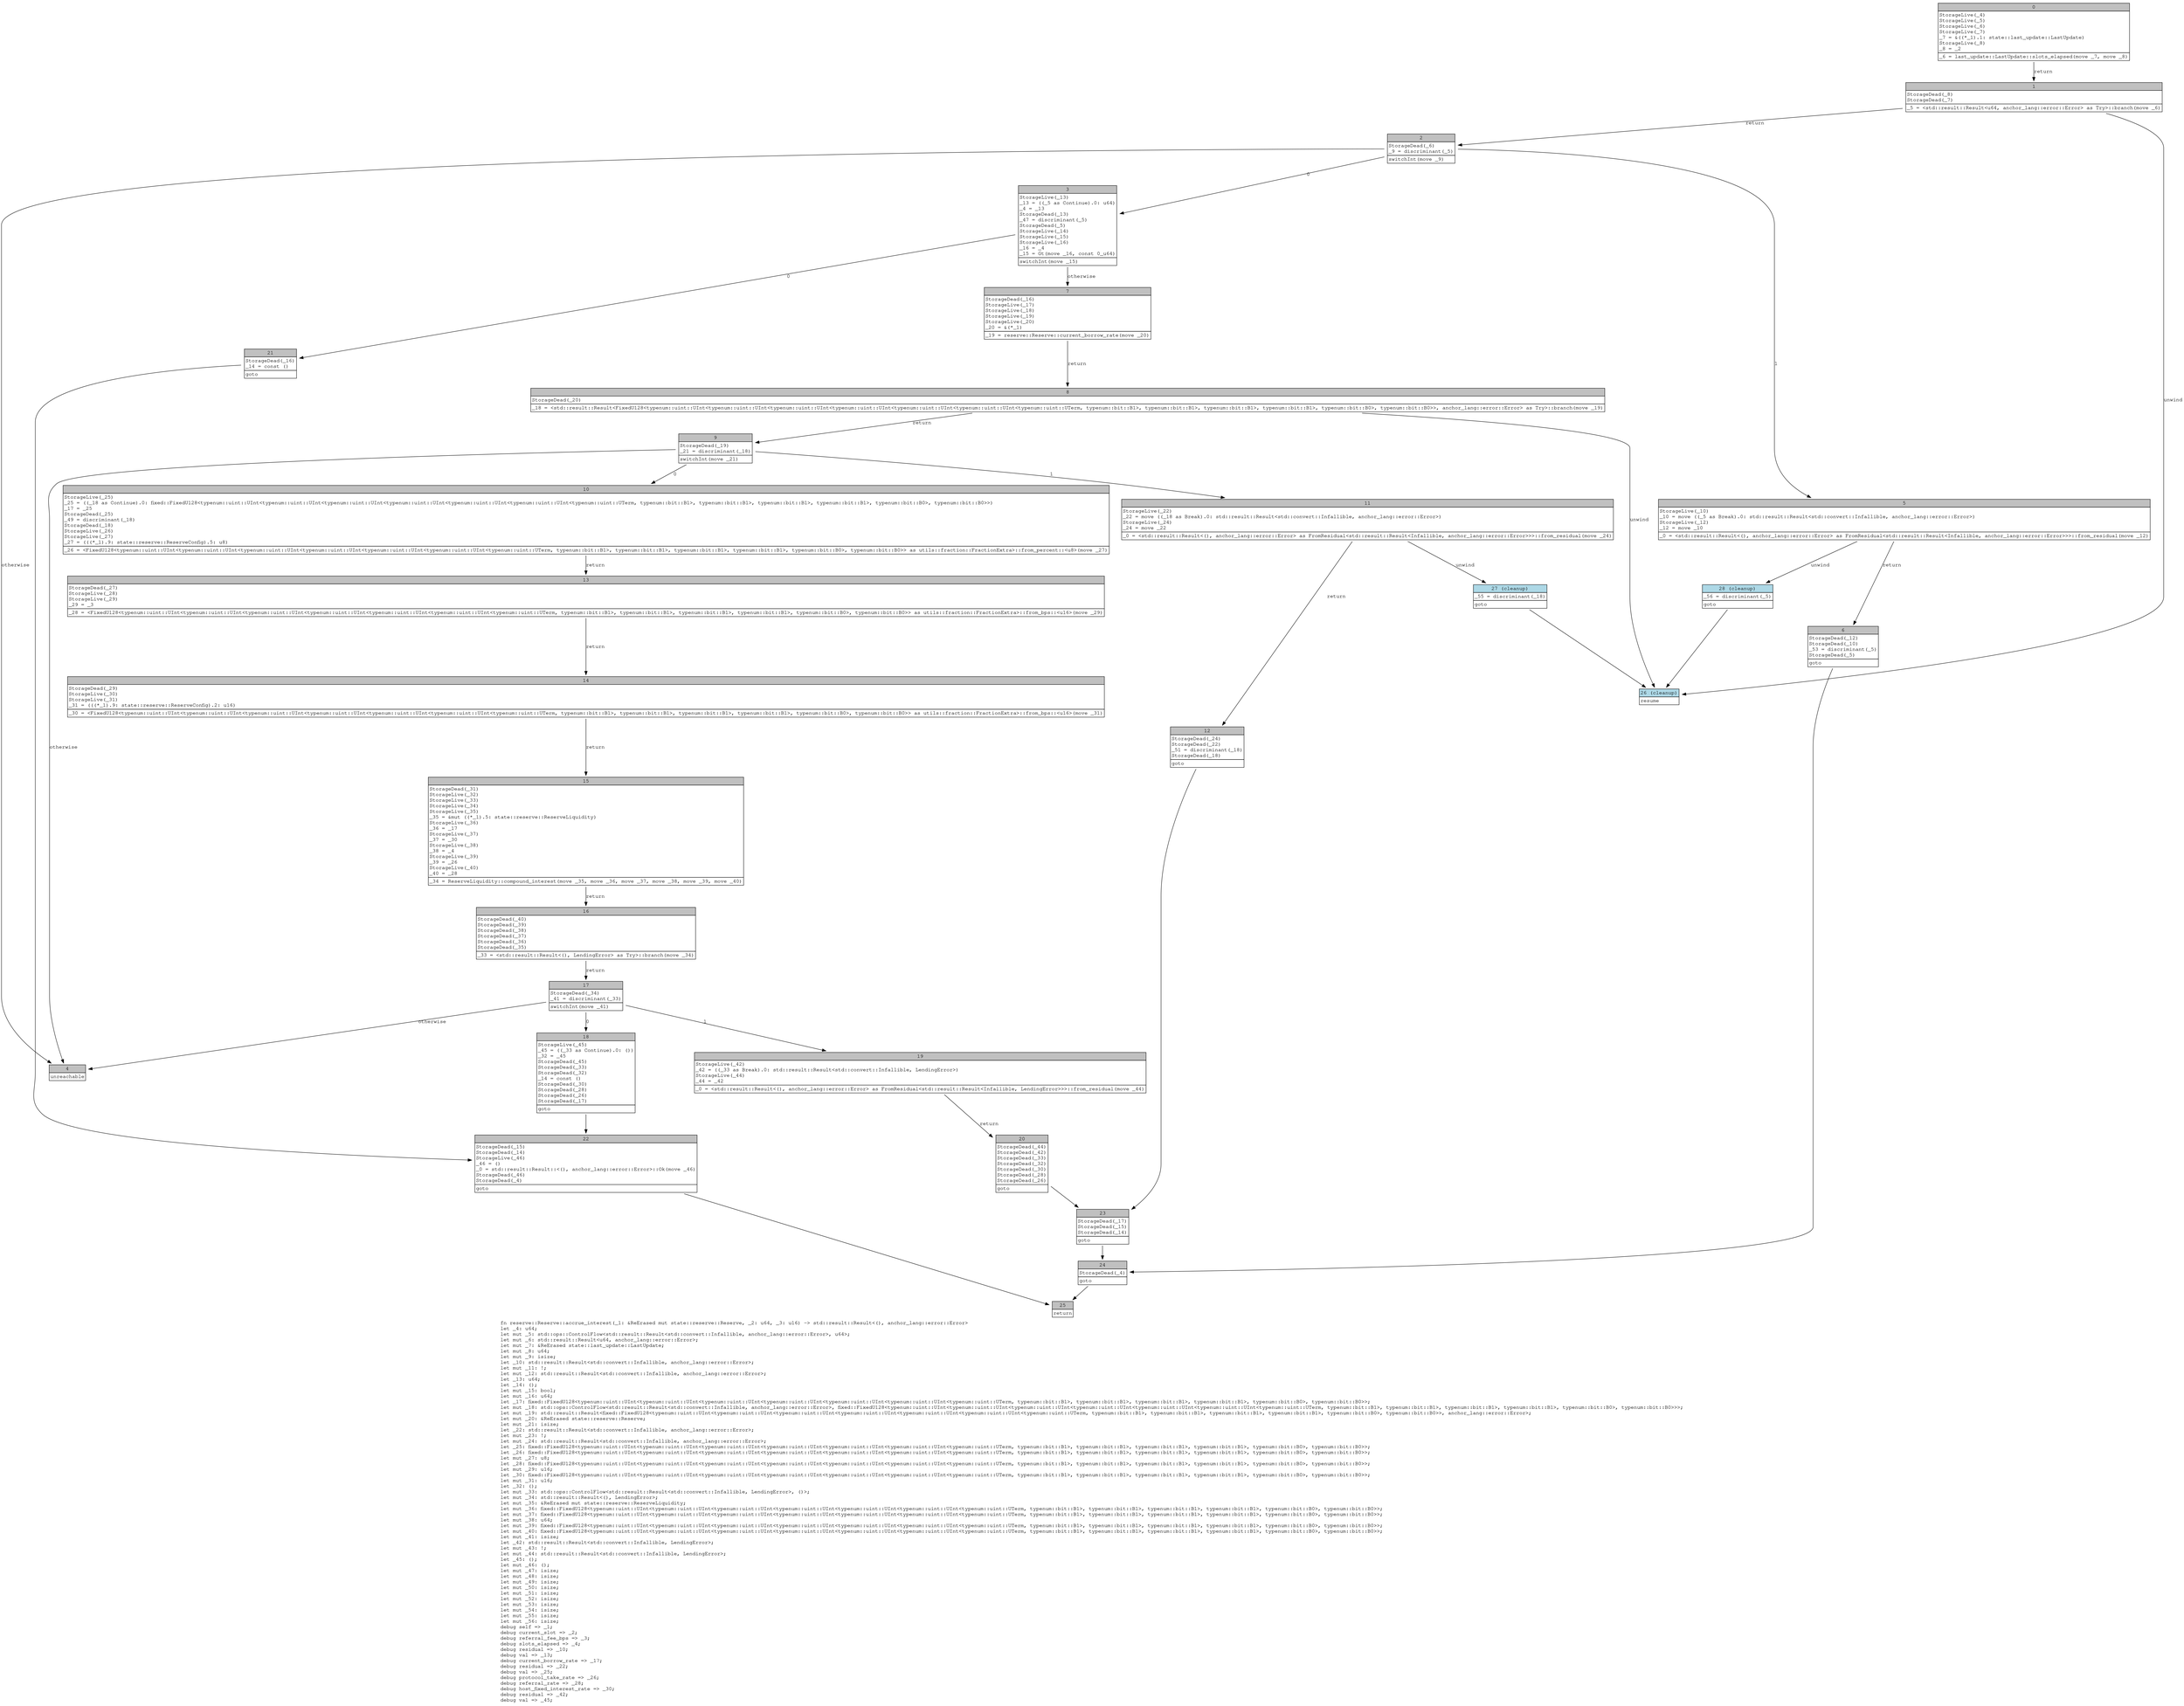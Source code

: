 digraph Mir_0_1882 {
    graph [fontname="Courier, monospace"];
    node [fontname="Courier, monospace"];
    edge [fontname="Courier, monospace"];
    label=<fn reserve::Reserve::accrue_interest(_1: &amp;ReErased mut state::reserve::Reserve, _2: u64, _3: u16) -&gt; std::result::Result&lt;(), anchor_lang::error::Error&gt;<br align="left"/>let _4: u64;<br align="left"/>let mut _5: std::ops::ControlFlow&lt;std::result::Result&lt;std::convert::Infallible, anchor_lang::error::Error&gt;, u64&gt;;<br align="left"/>let mut _6: std::result::Result&lt;u64, anchor_lang::error::Error&gt;;<br align="left"/>let mut _7: &amp;ReErased state::last_update::LastUpdate;<br align="left"/>let mut _8: u64;<br align="left"/>let mut _9: isize;<br align="left"/>let _10: std::result::Result&lt;std::convert::Infallible, anchor_lang::error::Error&gt;;<br align="left"/>let mut _11: !;<br align="left"/>let mut _12: std::result::Result&lt;std::convert::Infallible, anchor_lang::error::Error&gt;;<br align="left"/>let _13: u64;<br align="left"/>let _14: ();<br align="left"/>let mut _15: bool;<br align="left"/>let mut _16: u64;<br align="left"/>let _17: fixed::FixedU128&lt;typenum::uint::UInt&lt;typenum::uint::UInt&lt;typenum::uint::UInt&lt;typenum::uint::UInt&lt;typenum::uint::UInt&lt;typenum::uint::UInt&lt;typenum::uint::UTerm, typenum::bit::B1&gt;, typenum::bit::B1&gt;, typenum::bit::B1&gt;, typenum::bit::B1&gt;, typenum::bit::B0&gt;, typenum::bit::B0&gt;&gt;;<br align="left"/>let mut _18: std::ops::ControlFlow&lt;std::result::Result&lt;std::convert::Infallible, anchor_lang::error::Error&gt;, fixed::FixedU128&lt;typenum::uint::UInt&lt;typenum::uint::UInt&lt;typenum::uint::UInt&lt;typenum::uint::UInt&lt;typenum::uint::UInt&lt;typenum::uint::UInt&lt;typenum::uint::UTerm, typenum::bit::B1&gt;, typenum::bit::B1&gt;, typenum::bit::B1&gt;, typenum::bit::B1&gt;, typenum::bit::B0&gt;, typenum::bit::B0&gt;&gt;&gt;;<br align="left"/>let mut _19: std::result::Result&lt;fixed::FixedU128&lt;typenum::uint::UInt&lt;typenum::uint::UInt&lt;typenum::uint::UInt&lt;typenum::uint::UInt&lt;typenum::uint::UInt&lt;typenum::uint::UInt&lt;typenum::uint::UTerm, typenum::bit::B1&gt;, typenum::bit::B1&gt;, typenum::bit::B1&gt;, typenum::bit::B1&gt;, typenum::bit::B0&gt;, typenum::bit::B0&gt;&gt;, anchor_lang::error::Error&gt;;<br align="left"/>let mut _20: &amp;ReErased state::reserve::Reserve;<br align="left"/>let mut _21: isize;<br align="left"/>let _22: std::result::Result&lt;std::convert::Infallible, anchor_lang::error::Error&gt;;<br align="left"/>let mut _23: !;<br align="left"/>let mut _24: std::result::Result&lt;std::convert::Infallible, anchor_lang::error::Error&gt;;<br align="left"/>let _25: fixed::FixedU128&lt;typenum::uint::UInt&lt;typenum::uint::UInt&lt;typenum::uint::UInt&lt;typenum::uint::UInt&lt;typenum::uint::UInt&lt;typenum::uint::UInt&lt;typenum::uint::UTerm, typenum::bit::B1&gt;, typenum::bit::B1&gt;, typenum::bit::B1&gt;, typenum::bit::B1&gt;, typenum::bit::B0&gt;, typenum::bit::B0&gt;&gt;;<br align="left"/>let _26: fixed::FixedU128&lt;typenum::uint::UInt&lt;typenum::uint::UInt&lt;typenum::uint::UInt&lt;typenum::uint::UInt&lt;typenum::uint::UInt&lt;typenum::uint::UInt&lt;typenum::uint::UTerm, typenum::bit::B1&gt;, typenum::bit::B1&gt;, typenum::bit::B1&gt;, typenum::bit::B1&gt;, typenum::bit::B0&gt;, typenum::bit::B0&gt;&gt;;<br align="left"/>let mut _27: u8;<br align="left"/>let _28: fixed::FixedU128&lt;typenum::uint::UInt&lt;typenum::uint::UInt&lt;typenum::uint::UInt&lt;typenum::uint::UInt&lt;typenum::uint::UInt&lt;typenum::uint::UInt&lt;typenum::uint::UTerm, typenum::bit::B1&gt;, typenum::bit::B1&gt;, typenum::bit::B1&gt;, typenum::bit::B1&gt;, typenum::bit::B0&gt;, typenum::bit::B0&gt;&gt;;<br align="left"/>let mut _29: u16;<br align="left"/>let _30: fixed::FixedU128&lt;typenum::uint::UInt&lt;typenum::uint::UInt&lt;typenum::uint::UInt&lt;typenum::uint::UInt&lt;typenum::uint::UInt&lt;typenum::uint::UInt&lt;typenum::uint::UTerm, typenum::bit::B1&gt;, typenum::bit::B1&gt;, typenum::bit::B1&gt;, typenum::bit::B1&gt;, typenum::bit::B0&gt;, typenum::bit::B0&gt;&gt;;<br align="left"/>let mut _31: u16;<br align="left"/>let _32: ();<br align="left"/>let mut _33: std::ops::ControlFlow&lt;std::result::Result&lt;std::convert::Infallible, LendingError&gt;, ()&gt;;<br align="left"/>let mut _34: std::result::Result&lt;(), LendingError&gt;;<br align="left"/>let mut _35: &amp;ReErased mut state::reserve::ReserveLiquidity;<br align="left"/>let mut _36: fixed::FixedU128&lt;typenum::uint::UInt&lt;typenum::uint::UInt&lt;typenum::uint::UInt&lt;typenum::uint::UInt&lt;typenum::uint::UInt&lt;typenum::uint::UInt&lt;typenum::uint::UTerm, typenum::bit::B1&gt;, typenum::bit::B1&gt;, typenum::bit::B1&gt;, typenum::bit::B1&gt;, typenum::bit::B0&gt;, typenum::bit::B0&gt;&gt;;<br align="left"/>let mut _37: fixed::FixedU128&lt;typenum::uint::UInt&lt;typenum::uint::UInt&lt;typenum::uint::UInt&lt;typenum::uint::UInt&lt;typenum::uint::UInt&lt;typenum::uint::UInt&lt;typenum::uint::UTerm, typenum::bit::B1&gt;, typenum::bit::B1&gt;, typenum::bit::B1&gt;, typenum::bit::B1&gt;, typenum::bit::B0&gt;, typenum::bit::B0&gt;&gt;;<br align="left"/>let mut _38: u64;<br align="left"/>let mut _39: fixed::FixedU128&lt;typenum::uint::UInt&lt;typenum::uint::UInt&lt;typenum::uint::UInt&lt;typenum::uint::UInt&lt;typenum::uint::UInt&lt;typenum::uint::UInt&lt;typenum::uint::UTerm, typenum::bit::B1&gt;, typenum::bit::B1&gt;, typenum::bit::B1&gt;, typenum::bit::B1&gt;, typenum::bit::B0&gt;, typenum::bit::B0&gt;&gt;;<br align="left"/>let mut _40: fixed::FixedU128&lt;typenum::uint::UInt&lt;typenum::uint::UInt&lt;typenum::uint::UInt&lt;typenum::uint::UInt&lt;typenum::uint::UInt&lt;typenum::uint::UInt&lt;typenum::uint::UTerm, typenum::bit::B1&gt;, typenum::bit::B1&gt;, typenum::bit::B1&gt;, typenum::bit::B1&gt;, typenum::bit::B0&gt;, typenum::bit::B0&gt;&gt;;<br align="left"/>let mut _41: isize;<br align="left"/>let _42: std::result::Result&lt;std::convert::Infallible, LendingError&gt;;<br align="left"/>let mut _43: !;<br align="left"/>let mut _44: std::result::Result&lt;std::convert::Infallible, LendingError&gt;;<br align="left"/>let _45: ();<br align="left"/>let mut _46: ();<br align="left"/>let mut _47: isize;<br align="left"/>let mut _48: isize;<br align="left"/>let mut _49: isize;<br align="left"/>let mut _50: isize;<br align="left"/>let mut _51: isize;<br align="left"/>let mut _52: isize;<br align="left"/>let mut _53: isize;<br align="left"/>let mut _54: isize;<br align="left"/>let mut _55: isize;<br align="left"/>let mut _56: isize;<br align="left"/>debug self =&gt; _1;<br align="left"/>debug current_slot =&gt; _2;<br align="left"/>debug referral_fee_bps =&gt; _3;<br align="left"/>debug slots_elapsed =&gt; _4;<br align="left"/>debug residual =&gt; _10;<br align="left"/>debug val =&gt; _13;<br align="left"/>debug current_borrow_rate =&gt; _17;<br align="left"/>debug residual =&gt; _22;<br align="left"/>debug val =&gt; _25;<br align="left"/>debug protocol_take_rate =&gt; _26;<br align="left"/>debug referral_rate =&gt; _28;<br align="left"/>debug host_fixed_interest_rate =&gt; _30;<br align="left"/>debug residual =&gt; _42;<br align="left"/>debug val =&gt; _45;<br align="left"/>>;
    bb0__0_1882 [shape="none", label=<<table border="0" cellborder="1" cellspacing="0"><tr><td bgcolor="gray" align="center" colspan="1">0</td></tr><tr><td align="left" balign="left">StorageLive(_4)<br/>StorageLive(_5)<br/>StorageLive(_6)<br/>StorageLive(_7)<br/>_7 = &amp;((*_1).1: state::last_update::LastUpdate)<br/>StorageLive(_8)<br/>_8 = _2<br/></td></tr><tr><td align="left">_6 = last_update::LastUpdate::slots_elapsed(move _7, move _8)</td></tr></table>>];
    bb1__0_1882 [shape="none", label=<<table border="0" cellborder="1" cellspacing="0"><tr><td bgcolor="gray" align="center" colspan="1">1</td></tr><tr><td align="left" balign="left">StorageDead(_8)<br/>StorageDead(_7)<br/></td></tr><tr><td align="left">_5 = &lt;std::result::Result&lt;u64, anchor_lang::error::Error&gt; as Try&gt;::branch(move _6)</td></tr></table>>];
    bb2__0_1882 [shape="none", label=<<table border="0" cellborder="1" cellspacing="0"><tr><td bgcolor="gray" align="center" colspan="1">2</td></tr><tr><td align="left" balign="left">StorageDead(_6)<br/>_9 = discriminant(_5)<br/></td></tr><tr><td align="left">switchInt(move _9)</td></tr></table>>];
    bb3__0_1882 [shape="none", label=<<table border="0" cellborder="1" cellspacing="0"><tr><td bgcolor="gray" align="center" colspan="1">3</td></tr><tr><td align="left" balign="left">StorageLive(_13)<br/>_13 = ((_5 as Continue).0: u64)<br/>_4 = _13<br/>StorageDead(_13)<br/>_47 = discriminant(_5)<br/>StorageDead(_5)<br/>StorageLive(_14)<br/>StorageLive(_15)<br/>StorageLive(_16)<br/>_16 = _4<br/>_15 = Gt(move _16, const 0_u64)<br/></td></tr><tr><td align="left">switchInt(move _15)</td></tr></table>>];
    bb4__0_1882 [shape="none", label=<<table border="0" cellborder="1" cellspacing="0"><tr><td bgcolor="gray" align="center" colspan="1">4</td></tr><tr><td align="left">unreachable</td></tr></table>>];
    bb5__0_1882 [shape="none", label=<<table border="0" cellborder="1" cellspacing="0"><tr><td bgcolor="gray" align="center" colspan="1">5</td></tr><tr><td align="left" balign="left">StorageLive(_10)<br/>_10 = move ((_5 as Break).0: std::result::Result&lt;std::convert::Infallible, anchor_lang::error::Error&gt;)<br/>StorageLive(_12)<br/>_12 = move _10<br/></td></tr><tr><td align="left">_0 = &lt;std::result::Result&lt;(), anchor_lang::error::Error&gt; as FromResidual&lt;std::result::Result&lt;Infallible, anchor_lang::error::Error&gt;&gt;&gt;::from_residual(move _12)</td></tr></table>>];
    bb6__0_1882 [shape="none", label=<<table border="0" cellborder="1" cellspacing="0"><tr><td bgcolor="gray" align="center" colspan="1">6</td></tr><tr><td align="left" balign="left">StorageDead(_12)<br/>StorageDead(_10)<br/>_53 = discriminant(_5)<br/>StorageDead(_5)<br/></td></tr><tr><td align="left">goto</td></tr></table>>];
    bb7__0_1882 [shape="none", label=<<table border="0" cellborder="1" cellspacing="0"><tr><td bgcolor="gray" align="center" colspan="1">7</td></tr><tr><td align="left" balign="left">StorageDead(_16)<br/>StorageLive(_17)<br/>StorageLive(_18)<br/>StorageLive(_19)<br/>StorageLive(_20)<br/>_20 = &amp;(*_1)<br/></td></tr><tr><td align="left">_19 = reserve::Reserve::current_borrow_rate(move _20)</td></tr></table>>];
    bb8__0_1882 [shape="none", label=<<table border="0" cellborder="1" cellspacing="0"><tr><td bgcolor="gray" align="center" colspan="1">8</td></tr><tr><td align="left" balign="left">StorageDead(_20)<br/></td></tr><tr><td align="left">_18 = &lt;std::result::Result&lt;FixedU128&lt;typenum::uint::UInt&lt;typenum::uint::UInt&lt;typenum::uint::UInt&lt;typenum::uint::UInt&lt;typenum::uint::UInt&lt;typenum::uint::UInt&lt;typenum::uint::UTerm, typenum::bit::B1&gt;, typenum::bit::B1&gt;, typenum::bit::B1&gt;, typenum::bit::B1&gt;, typenum::bit::B0&gt;, typenum::bit::B0&gt;&gt;, anchor_lang::error::Error&gt; as Try&gt;::branch(move _19)</td></tr></table>>];
    bb9__0_1882 [shape="none", label=<<table border="0" cellborder="1" cellspacing="0"><tr><td bgcolor="gray" align="center" colspan="1">9</td></tr><tr><td align="left" balign="left">StorageDead(_19)<br/>_21 = discriminant(_18)<br/></td></tr><tr><td align="left">switchInt(move _21)</td></tr></table>>];
    bb10__0_1882 [shape="none", label=<<table border="0" cellborder="1" cellspacing="0"><tr><td bgcolor="gray" align="center" colspan="1">10</td></tr><tr><td align="left" balign="left">StorageLive(_25)<br/>_25 = ((_18 as Continue).0: fixed::FixedU128&lt;typenum::uint::UInt&lt;typenum::uint::UInt&lt;typenum::uint::UInt&lt;typenum::uint::UInt&lt;typenum::uint::UInt&lt;typenum::uint::UInt&lt;typenum::uint::UTerm, typenum::bit::B1&gt;, typenum::bit::B1&gt;, typenum::bit::B1&gt;, typenum::bit::B1&gt;, typenum::bit::B0&gt;, typenum::bit::B0&gt;&gt;)<br/>_17 = _25<br/>StorageDead(_25)<br/>_49 = discriminant(_18)<br/>StorageDead(_18)<br/>StorageLive(_26)<br/>StorageLive(_27)<br/>_27 = (((*_1).9: state::reserve::ReserveConfig).5: u8)<br/></td></tr><tr><td align="left">_26 = &lt;FixedU128&lt;typenum::uint::UInt&lt;typenum::uint::UInt&lt;typenum::uint::UInt&lt;typenum::uint::UInt&lt;typenum::uint::UInt&lt;typenum::uint::UInt&lt;typenum::uint::UTerm, typenum::bit::B1&gt;, typenum::bit::B1&gt;, typenum::bit::B1&gt;, typenum::bit::B1&gt;, typenum::bit::B0&gt;, typenum::bit::B0&gt;&gt; as utils::fraction::FractionExtra&gt;::from_percent::&lt;u8&gt;(move _27)</td></tr></table>>];
    bb11__0_1882 [shape="none", label=<<table border="0" cellborder="1" cellspacing="0"><tr><td bgcolor="gray" align="center" colspan="1">11</td></tr><tr><td align="left" balign="left">StorageLive(_22)<br/>_22 = move ((_18 as Break).0: std::result::Result&lt;std::convert::Infallible, anchor_lang::error::Error&gt;)<br/>StorageLive(_24)<br/>_24 = move _22<br/></td></tr><tr><td align="left">_0 = &lt;std::result::Result&lt;(), anchor_lang::error::Error&gt; as FromResidual&lt;std::result::Result&lt;Infallible, anchor_lang::error::Error&gt;&gt;&gt;::from_residual(move _24)</td></tr></table>>];
    bb12__0_1882 [shape="none", label=<<table border="0" cellborder="1" cellspacing="0"><tr><td bgcolor="gray" align="center" colspan="1">12</td></tr><tr><td align="left" balign="left">StorageDead(_24)<br/>StorageDead(_22)<br/>_51 = discriminant(_18)<br/>StorageDead(_18)<br/></td></tr><tr><td align="left">goto</td></tr></table>>];
    bb13__0_1882 [shape="none", label=<<table border="0" cellborder="1" cellspacing="0"><tr><td bgcolor="gray" align="center" colspan="1">13</td></tr><tr><td align="left" balign="left">StorageDead(_27)<br/>StorageLive(_28)<br/>StorageLive(_29)<br/>_29 = _3<br/></td></tr><tr><td align="left">_28 = &lt;FixedU128&lt;typenum::uint::UInt&lt;typenum::uint::UInt&lt;typenum::uint::UInt&lt;typenum::uint::UInt&lt;typenum::uint::UInt&lt;typenum::uint::UInt&lt;typenum::uint::UTerm, typenum::bit::B1&gt;, typenum::bit::B1&gt;, typenum::bit::B1&gt;, typenum::bit::B1&gt;, typenum::bit::B0&gt;, typenum::bit::B0&gt;&gt; as utils::fraction::FractionExtra&gt;::from_bps::&lt;u16&gt;(move _29)</td></tr></table>>];
    bb14__0_1882 [shape="none", label=<<table border="0" cellborder="1" cellspacing="0"><tr><td bgcolor="gray" align="center" colspan="1">14</td></tr><tr><td align="left" balign="left">StorageDead(_29)<br/>StorageLive(_30)<br/>StorageLive(_31)<br/>_31 = (((*_1).9: state::reserve::ReserveConfig).2: u16)<br/></td></tr><tr><td align="left">_30 = &lt;FixedU128&lt;typenum::uint::UInt&lt;typenum::uint::UInt&lt;typenum::uint::UInt&lt;typenum::uint::UInt&lt;typenum::uint::UInt&lt;typenum::uint::UInt&lt;typenum::uint::UTerm, typenum::bit::B1&gt;, typenum::bit::B1&gt;, typenum::bit::B1&gt;, typenum::bit::B1&gt;, typenum::bit::B0&gt;, typenum::bit::B0&gt;&gt; as utils::fraction::FractionExtra&gt;::from_bps::&lt;u16&gt;(move _31)</td></tr></table>>];
    bb15__0_1882 [shape="none", label=<<table border="0" cellborder="1" cellspacing="0"><tr><td bgcolor="gray" align="center" colspan="1">15</td></tr><tr><td align="left" balign="left">StorageDead(_31)<br/>StorageLive(_32)<br/>StorageLive(_33)<br/>StorageLive(_34)<br/>StorageLive(_35)<br/>_35 = &amp;mut ((*_1).5: state::reserve::ReserveLiquidity)<br/>StorageLive(_36)<br/>_36 = _17<br/>StorageLive(_37)<br/>_37 = _30<br/>StorageLive(_38)<br/>_38 = _4<br/>StorageLive(_39)<br/>_39 = _26<br/>StorageLive(_40)<br/>_40 = _28<br/></td></tr><tr><td align="left">_34 = ReserveLiquidity::compound_interest(move _35, move _36, move _37, move _38, move _39, move _40)</td></tr></table>>];
    bb16__0_1882 [shape="none", label=<<table border="0" cellborder="1" cellspacing="0"><tr><td bgcolor="gray" align="center" colspan="1">16</td></tr><tr><td align="left" balign="left">StorageDead(_40)<br/>StorageDead(_39)<br/>StorageDead(_38)<br/>StorageDead(_37)<br/>StorageDead(_36)<br/>StorageDead(_35)<br/></td></tr><tr><td align="left">_33 = &lt;std::result::Result&lt;(), LendingError&gt; as Try&gt;::branch(move _34)</td></tr></table>>];
    bb17__0_1882 [shape="none", label=<<table border="0" cellborder="1" cellspacing="0"><tr><td bgcolor="gray" align="center" colspan="1">17</td></tr><tr><td align="left" balign="left">StorageDead(_34)<br/>_41 = discriminant(_33)<br/></td></tr><tr><td align="left">switchInt(move _41)</td></tr></table>>];
    bb18__0_1882 [shape="none", label=<<table border="0" cellborder="1" cellspacing="0"><tr><td bgcolor="gray" align="center" colspan="1">18</td></tr><tr><td align="left" balign="left">StorageLive(_45)<br/>_45 = ((_33 as Continue).0: ())<br/>_32 = _45<br/>StorageDead(_45)<br/>StorageDead(_33)<br/>StorageDead(_32)<br/>_14 = const ()<br/>StorageDead(_30)<br/>StorageDead(_28)<br/>StorageDead(_26)<br/>StorageDead(_17)<br/></td></tr><tr><td align="left">goto</td></tr></table>>];
    bb19__0_1882 [shape="none", label=<<table border="0" cellborder="1" cellspacing="0"><tr><td bgcolor="gray" align="center" colspan="1">19</td></tr><tr><td align="left" balign="left">StorageLive(_42)<br/>_42 = ((_33 as Break).0: std::result::Result&lt;std::convert::Infallible, LendingError&gt;)<br/>StorageLive(_44)<br/>_44 = _42<br/></td></tr><tr><td align="left">_0 = &lt;std::result::Result&lt;(), anchor_lang::error::Error&gt; as FromResidual&lt;std::result::Result&lt;Infallible, LendingError&gt;&gt;&gt;::from_residual(move _44)</td></tr></table>>];
    bb20__0_1882 [shape="none", label=<<table border="0" cellborder="1" cellspacing="0"><tr><td bgcolor="gray" align="center" colspan="1">20</td></tr><tr><td align="left" balign="left">StorageDead(_44)<br/>StorageDead(_42)<br/>StorageDead(_33)<br/>StorageDead(_32)<br/>StorageDead(_30)<br/>StorageDead(_28)<br/>StorageDead(_26)<br/></td></tr><tr><td align="left">goto</td></tr></table>>];
    bb21__0_1882 [shape="none", label=<<table border="0" cellborder="1" cellspacing="0"><tr><td bgcolor="gray" align="center" colspan="1">21</td></tr><tr><td align="left" balign="left">StorageDead(_16)<br/>_14 = const ()<br/></td></tr><tr><td align="left">goto</td></tr></table>>];
    bb22__0_1882 [shape="none", label=<<table border="0" cellborder="1" cellspacing="0"><tr><td bgcolor="gray" align="center" colspan="1">22</td></tr><tr><td align="left" balign="left">StorageDead(_15)<br/>StorageDead(_14)<br/>StorageLive(_46)<br/>_46 = ()<br/>_0 = std::result::Result::&lt;(), anchor_lang::error::Error&gt;::Ok(move _46)<br/>StorageDead(_46)<br/>StorageDead(_4)<br/></td></tr><tr><td align="left">goto</td></tr></table>>];
    bb23__0_1882 [shape="none", label=<<table border="0" cellborder="1" cellspacing="0"><tr><td bgcolor="gray" align="center" colspan="1">23</td></tr><tr><td align="left" balign="left">StorageDead(_17)<br/>StorageDead(_15)<br/>StorageDead(_14)<br/></td></tr><tr><td align="left">goto</td></tr></table>>];
    bb24__0_1882 [shape="none", label=<<table border="0" cellborder="1" cellspacing="0"><tr><td bgcolor="gray" align="center" colspan="1">24</td></tr><tr><td align="left" balign="left">StorageDead(_4)<br/></td></tr><tr><td align="left">goto</td></tr></table>>];
    bb25__0_1882 [shape="none", label=<<table border="0" cellborder="1" cellspacing="0"><tr><td bgcolor="gray" align="center" colspan="1">25</td></tr><tr><td align="left">return</td></tr></table>>];
    bb26__0_1882 [shape="none", label=<<table border="0" cellborder="1" cellspacing="0"><tr><td bgcolor="lightblue" align="center" colspan="1">26 (cleanup)</td></tr><tr><td align="left">resume</td></tr></table>>];
    bb27__0_1882 [shape="none", label=<<table border="0" cellborder="1" cellspacing="0"><tr><td bgcolor="lightblue" align="center" colspan="1">27 (cleanup)</td></tr><tr><td align="left" balign="left">_55 = discriminant(_18)<br/></td></tr><tr><td align="left">goto</td></tr></table>>];
    bb28__0_1882 [shape="none", label=<<table border="0" cellborder="1" cellspacing="0"><tr><td bgcolor="lightblue" align="center" colspan="1">28 (cleanup)</td></tr><tr><td align="left" balign="left">_56 = discriminant(_5)<br/></td></tr><tr><td align="left">goto</td></tr></table>>];
    bb0__0_1882 -> bb1__0_1882 [label="return"];
    bb1__0_1882 -> bb2__0_1882 [label="return"];
    bb1__0_1882 -> bb26__0_1882 [label="unwind"];
    bb2__0_1882 -> bb3__0_1882 [label="0"];
    bb2__0_1882 -> bb5__0_1882 [label="1"];
    bb2__0_1882 -> bb4__0_1882 [label="otherwise"];
    bb3__0_1882 -> bb21__0_1882 [label="0"];
    bb3__0_1882 -> bb7__0_1882 [label="otherwise"];
    bb5__0_1882 -> bb6__0_1882 [label="return"];
    bb5__0_1882 -> bb28__0_1882 [label="unwind"];
    bb6__0_1882 -> bb24__0_1882 [label=""];
    bb7__0_1882 -> bb8__0_1882 [label="return"];
    bb8__0_1882 -> bb9__0_1882 [label="return"];
    bb8__0_1882 -> bb26__0_1882 [label="unwind"];
    bb9__0_1882 -> bb10__0_1882 [label="0"];
    bb9__0_1882 -> bb11__0_1882 [label="1"];
    bb9__0_1882 -> bb4__0_1882 [label="otherwise"];
    bb10__0_1882 -> bb13__0_1882 [label="return"];
    bb11__0_1882 -> bb12__0_1882 [label="return"];
    bb11__0_1882 -> bb27__0_1882 [label="unwind"];
    bb12__0_1882 -> bb23__0_1882 [label=""];
    bb13__0_1882 -> bb14__0_1882 [label="return"];
    bb14__0_1882 -> bb15__0_1882 [label="return"];
    bb15__0_1882 -> bb16__0_1882 [label="return"];
    bb16__0_1882 -> bb17__0_1882 [label="return"];
    bb17__0_1882 -> bb18__0_1882 [label="0"];
    bb17__0_1882 -> bb19__0_1882 [label="1"];
    bb17__0_1882 -> bb4__0_1882 [label="otherwise"];
    bb18__0_1882 -> bb22__0_1882 [label=""];
    bb19__0_1882 -> bb20__0_1882 [label="return"];
    bb20__0_1882 -> bb23__0_1882 [label=""];
    bb21__0_1882 -> bb22__0_1882 [label=""];
    bb22__0_1882 -> bb25__0_1882 [label=""];
    bb23__0_1882 -> bb24__0_1882 [label=""];
    bb24__0_1882 -> bb25__0_1882 [label=""];
    bb27__0_1882 -> bb26__0_1882 [label=""];
    bb28__0_1882 -> bb26__0_1882 [label=""];
}
